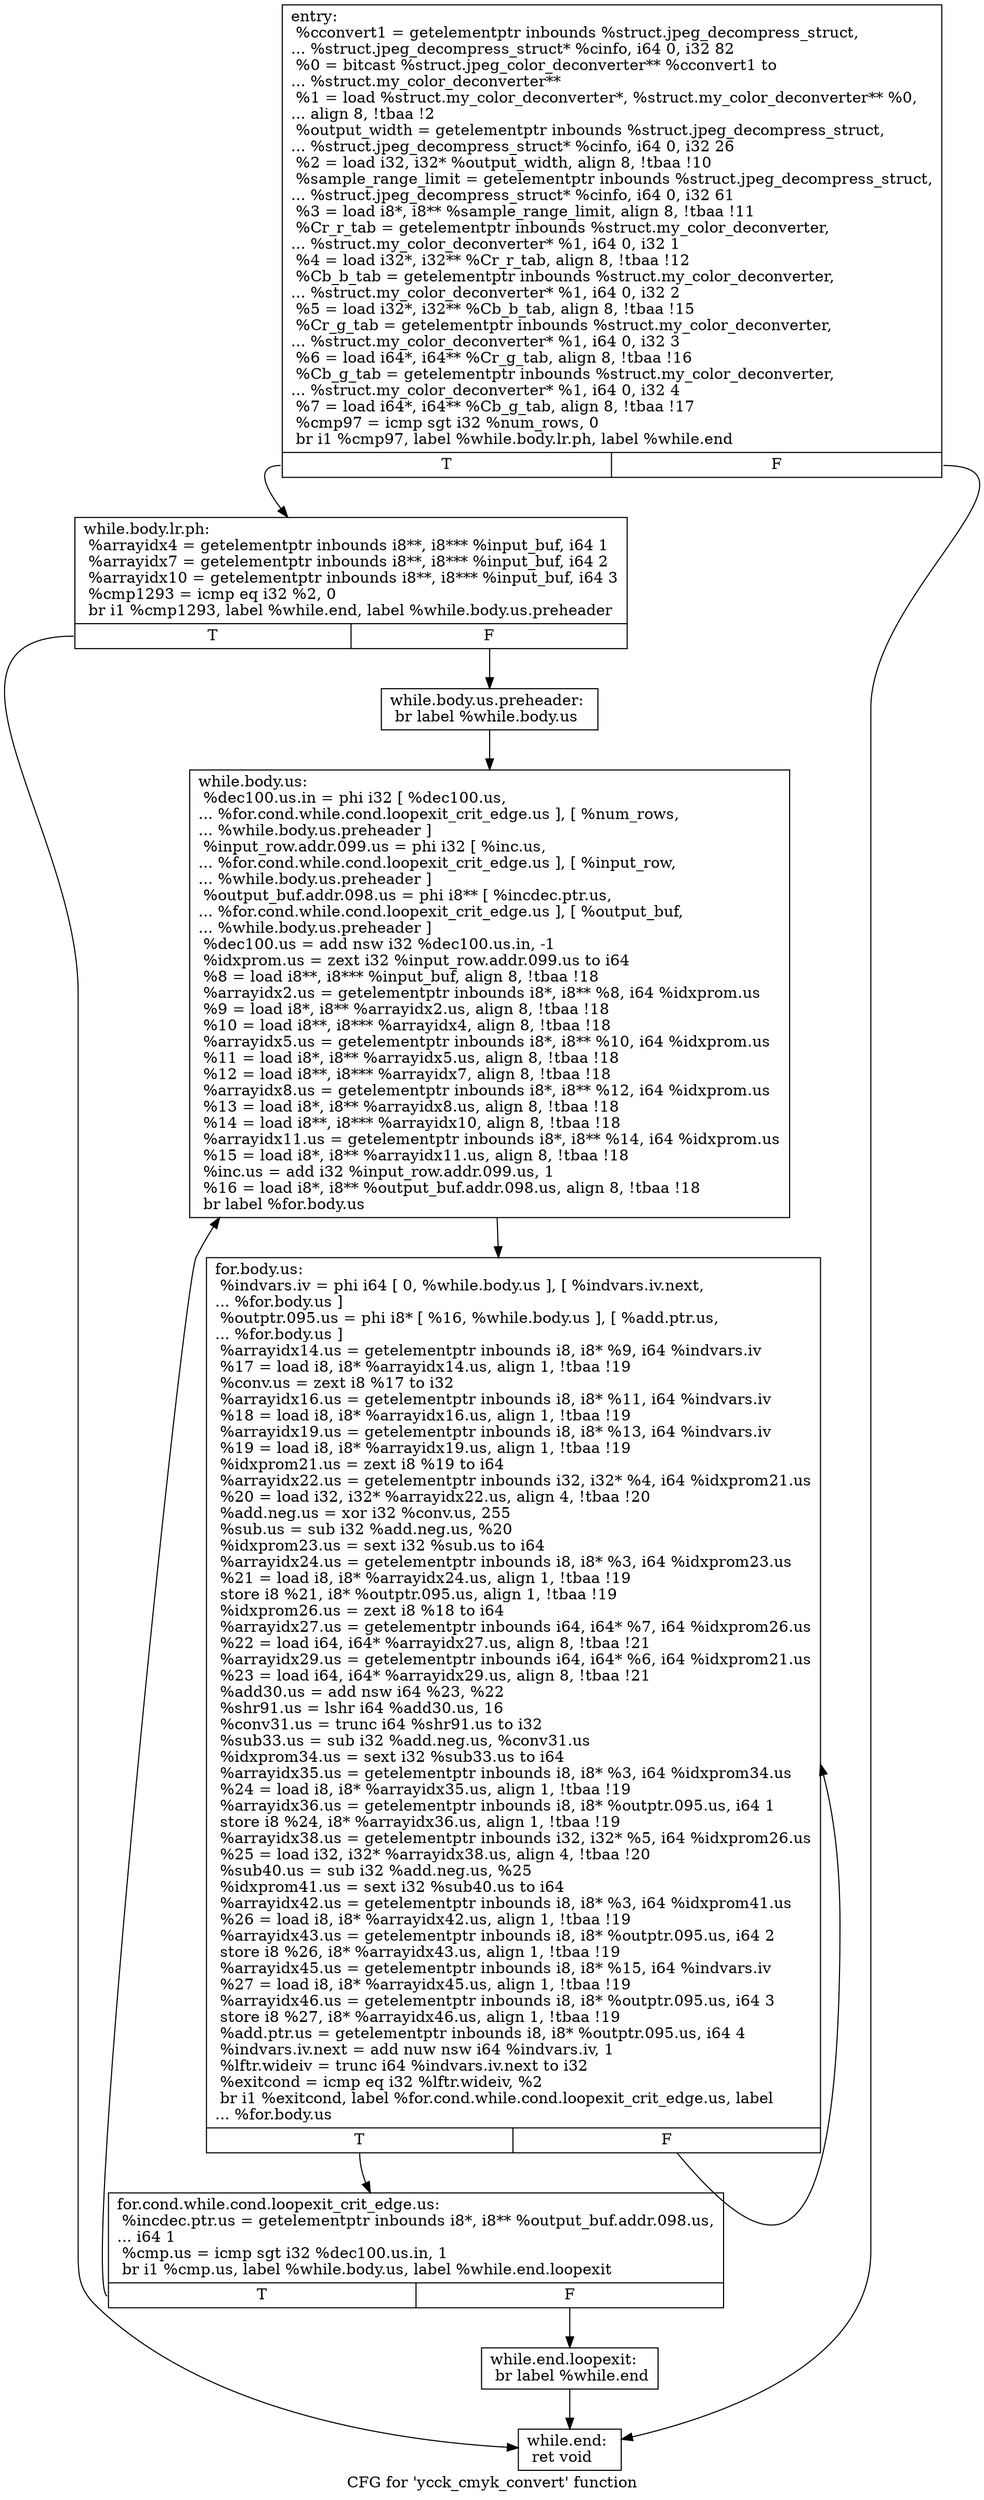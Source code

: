 digraph "CFG for 'ycck_cmyk_convert' function" {
	label="CFG for 'ycck_cmyk_convert' function";

	Node0x671c410 [shape=record,label="{entry:\l  %cconvert1 = getelementptr inbounds %struct.jpeg_decompress_struct,\l... %struct.jpeg_decompress_struct* %cinfo, i64 0, i32 82\l  %0 = bitcast %struct.jpeg_color_deconverter** %cconvert1 to\l... %struct.my_color_deconverter**\l  %1 = load %struct.my_color_deconverter*, %struct.my_color_deconverter** %0,\l... align 8, !tbaa !2\l  %output_width = getelementptr inbounds %struct.jpeg_decompress_struct,\l... %struct.jpeg_decompress_struct* %cinfo, i64 0, i32 26\l  %2 = load i32, i32* %output_width, align 8, !tbaa !10\l  %sample_range_limit = getelementptr inbounds %struct.jpeg_decompress_struct,\l... %struct.jpeg_decompress_struct* %cinfo, i64 0, i32 61\l  %3 = load i8*, i8** %sample_range_limit, align 8, !tbaa !11\l  %Cr_r_tab = getelementptr inbounds %struct.my_color_deconverter,\l... %struct.my_color_deconverter* %1, i64 0, i32 1\l  %4 = load i32*, i32** %Cr_r_tab, align 8, !tbaa !12\l  %Cb_b_tab = getelementptr inbounds %struct.my_color_deconverter,\l... %struct.my_color_deconverter* %1, i64 0, i32 2\l  %5 = load i32*, i32** %Cb_b_tab, align 8, !tbaa !15\l  %Cr_g_tab = getelementptr inbounds %struct.my_color_deconverter,\l... %struct.my_color_deconverter* %1, i64 0, i32 3\l  %6 = load i64*, i64** %Cr_g_tab, align 8, !tbaa !16\l  %Cb_g_tab = getelementptr inbounds %struct.my_color_deconverter,\l... %struct.my_color_deconverter* %1, i64 0, i32 4\l  %7 = load i64*, i64** %Cb_g_tab, align 8, !tbaa !17\l  %cmp97 = icmp sgt i32 %num_rows, 0\l  br i1 %cmp97, label %while.body.lr.ph, label %while.end\l|{<s0>T|<s1>F}}"];
	Node0x671c410:s0 -> Node0x67214d0;
	Node0x671c410:s1 -> Node0x67215b0;
	Node0x67214d0 [shape=record,label="{while.body.lr.ph:                                 \l  %arrayidx4 = getelementptr inbounds i8**, i8*** %input_buf, i64 1\l  %arrayidx7 = getelementptr inbounds i8**, i8*** %input_buf, i64 2\l  %arrayidx10 = getelementptr inbounds i8**, i8*** %input_buf, i64 3\l  %cmp1293 = icmp eq i32 %2, 0\l  br i1 %cmp1293, label %while.end, label %while.body.us.preheader\l|{<s0>T|<s1>F}}"];
	Node0x67214d0:s0 -> Node0x67215b0;
	Node0x67214d0:s1 -> Node0x67219e0;
	Node0x67219e0 [shape=record,label="{while.body.us.preheader:                          \l  br label %while.body.us\l}"];
	Node0x67219e0 -> Node0x6721b10;
	Node0x6721b10 [shape=record,label="{while.body.us:                                    \l  %dec100.us.in = phi i32 [ %dec100.us,\l... %for.cond.while.cond.loopexit_crit_edge.us ], [ %num_rows,\l... %while.body.us.preheader ]\l  %input_row.addr.099.us = phi i32 [ %inc.us,\l... %for.cond.while.cond.loopexit_crit_edge.us ], [ %input_row,\l... %while.body.us.preheader ]\l  %output_buf.addr.098.us = phi i8** [ %incdec.ptr.us,\l... %for.cond.while.cond.loopexit_crit_edge.us ], [ %output_buf,\l... %while.body.us.preheader ]\l  %dec100.us = add nsw i32 %dec100.us.in, -1\l  %idxprom.us = zext i32 %input_row.addr.099.us to i64\l  %8 = load i8**, i8*** %input_buf, align 8, !tbaa !18\l  %arrayidx2.us = getelementptr inbounds i8*, i8** %8, i64 %idxprom.us\l  %9 = load i8*, i8** %arrayidx2.us, align 8, !tbaa !18\l  %10 = load i8**, i8*** %arrayidx4, align 8, !tbaa !18\l  %arrayidx5.us = getelementptr inbounds i8*, i8** %10, i64 %idxprom.us\l  %11 = load i8*, i8** %arrayidx5.us, align 8, !tbaa !18\l  %12 = load i8**, i8*** %arrayidx7, align 8, !tbaa !18\l  %arrayidx8.us = getelementptr inbounds i8*, i8** %12, i64 %idxprom.us\l  %13 = load i8*, i8** %arrayidx8.us, align 8, !tbaa !18\l  %14 = load i8**, i8*** %arrayidx10, align 8, !tbaa !18\l  %arrayidx11.us = getelementptr inbounds i8*, i8** %14, i64 %idxprom.us\l  %15 = load i8*, i8** %arrayidx11.us, align 8, !tbaa !18\l  %inc.us = add i32 %input_row.addr.099.us, 1\l  %16 = load i8*, i8** %output_buf.addr.098.us, align 8, !tbaa !18\l  br label %for.body.us\l}"];
	Node0x6721b10 -> Node0x670f180;
	Node0x670f180 [shape=record,label="{for.body.us:                                      \l  %indvars.iv = phi i64 [ 0, %while.body.us ], [ %indvars.iv.next,\l... %for.body.us ]\l  %outptr.095.us = phi i8* [ %16, %while.body.us ], [ %add.ptr.us,\l... %for.body.us ]\l  %arrayidx14.us = getelementptr inbounds i8, i8* %9, i64 %indvars.iv\l  %17 = load i8, i8* %arrayidx14.us, align 1, !tbaa !19\l  %conv.us = zext i8 %17 to i32\l  %arrayidx16.us = getelementptr inbounds i8, i8* %11, i64 %indvars.iv\l  %18 = load i8, i8* %arrayidx16.us, align 1, !tbaa !19\l  %arrayidx19.us = getelementptr inbounds i8, i8* %13, i64 %indvars.iv\l  %19 = load i8, i8* %arrayidx19.us, align 1, !tbaa !19\l  %idxprom21.us = zext i8 %19 to i64\l  %arrayidx22.us = getelementptr inbounds i32, i32* %4, i64 %idxprom21.us\l  %20 = load i32, i32* %arrayidx22.us, align 4, !tbaa !20\l  %add.neg.us = xor i32 %conv.us, 255\l  %sub.us = sub i32 %add.neg.us, %20\l  %idxprom23.us = sext i32 %sub.us to i64\l  %arrayidx24.us = getelementptr inbounds i8, i8* %3, i64 %idxprom23.us\l  %21 = load i8, i8* %arrayidx24.us, align 1, !tbaa !19\l  store i8 %21, i8* %outptr.095.us, align 1, !tbaa !19\l  %idxprom26.us = zext i8 %18 to i64\l  %arrayidx27.us = getelementptr inbounds i64, i64* %7, i64 %idxprom26.us\l  %22 = load i64, i64* %arrayidx27.us, align 8, !tbaa !21\l  %arrayidx29.us = getelementptr inbounds i64, i64* %6, i64 %idxprom21.us\l  %23 = load i64, i64* %arrayidx29.us, align 8, !tbaa !21\l  %add30.us = add nsw i64 %23, %22\l  %shr91.us = lshr i64 %add30.us, 16\l  %conv31.us = trunc i64 %shr91.us to i32\l  %sub33.us = sub i32 %add.neg.us, %conv31.us\l  %idxprom34.us = sext i32 %sub33.us to i64\l  %arrayidx35.us = getelementptr inbounds i8, i8* %3, i64 %idxprom34.us\l  %24 = load i8, i8* %arrayidx35.us, align 1, !tbaa !19\l  %arrayidx36.us = getelementptr inbounds i8, i8* %outptr.095.us, i64 1\l  store i8 %24, i8* %arrayidx36.us, align 1, !tbaa !19\l  %arrayidx38.us = getelementptr inbounds i32, i32* %5, i64 %idxprom26.us\l  %25 = load i32, i32* %arrayidx38.us, align 4, !tbaa !20\l  %sub40.us = sub i32 %add.neg.us, %25\l  %idxprom41.us = sext i32 %sub40.us to i64\l  %arrayidx42.us = getelementptr inbounds i8, i8* %3, i64 %idxprom41.us\l  %26 = load i8, i8* %arrayidx42.us, align 1, !tbaa !19\l  %arrayidx43.us = getelementptr inbounds i8, i8* %outptr.095.us, i64 2\l  store i8 %26, i8* %arrayidx43.us, align 1, !tbaa !19\l  %arrayidx45.us = getelementptr inbounds i8, i8* %15, i64 %indvars.iv\l  %27 = load i8, i8* %arrayidx45.us, align 1, !tbaa !19\l  %arrayidx46.us = getelementptr inbounds i8, i8* %outptr.095.us, i64 3\l  store i8 %27, i8* %arrayidx46.us, align 1, !tbaa !19\l  %add.ptr.us = getelementptr inbounds i8, i8* %outptr.095.us, i64 4\l  %indvars.iv.next = add nuw nsw i64 %indvars.iv, 1\l  %lftr.wideiv = trunc i64 %indvars.iv.next to i32\l  %exitcond = icmp eq i32 %lftr.wideiv, %2\l  br i1 %exitcond, label %for.cond.while.cond.loopexit_crit_edge.us, label\l... %for.body.us\l|{<s0>T|<s1>F}}"];
	Node0x670f180:s0 -> Node0x6721c40;
	Node0x670f180:s1 -> Node0x670f180;
	Node0x6721c40 [shape=record,label="{for.cond.while.cond.loopexit_crit_edge.us:        \l  %incdec.ptr.us = getelementptr inbounds i8*, i8** %output_buf.addr.098.us,\l... i64 1\l  %cmp.us = icmp sgt i32 %dec100.us.in, 1\l  br i1 %cmp.us, label %while.body.us, label %while.end.loopexit\l|{<s0>T|<s1>F}}"];
	Node0x6721c40:s0 -> Node0x6721b10;
	Node0x6721c40:s1 -> Node0x6726e40;
	Node0x6726e40 [shape=record,label="{while.end.loopexit:                               \l  br label %while.end\l}"];
	Node0x6726e40 -> Node0x67215b0;
	Node0x67215b0 [shape=record,label="{while.end:                                        \l  ret void\l}"];
}
